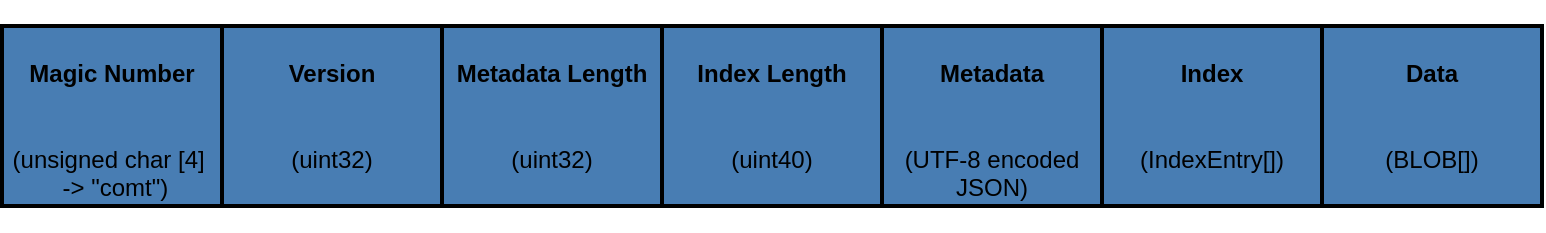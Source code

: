 <mxfile version="16.5.6" type="device"><diagram id="TtvW39ifRZENcg_RYZIU" name="Page-1"><mxGraphModel dx="1231" dy="495" grid="1" gridSize="10" guides="1" tooltips="1" connect="1" arrows="1" fold="1" page="1" pageScale="1" pageWidth="827" pageHeight="1169" math="0" shadow="0"><root><mxCell id="0"/><mxCell id="1" parent="0"/><mxCell id="6VU3xbYSgHqonKy77AXB-1" value="" style="rounded=0;whiteSpace=wrap;html=1;" vertex="1" parent="1"><mxGeometry x="60" y="80" width="700" height="60" as="geometry"/></mxCell><mxCell id="6VU3xbYSgHqonKy77AXB-2" value="&lt;b&gt;&lt;br&gt;Magic Number&lt;br&gt;&lt;br&gt;&lt;br&gt;&lt;/b&gt;(unsigned char [4]&amp;nbsp; &amp;nbsp;-&amp;gt; &quot;comt&quot;)&lt;b&gt;&lt;br&gt;&lt;/b&gt;" style="rounded=0;whiteSpace=wrap;html=1;fillColor=#487DB3;strokeWidth=2;shadow=0;sketch=0;glass=0;" vertex="1" parent="1"><mxGeometry x="50" y="50" width="110" height="90" as="geometry"/></mxCell><mxCell id="6VU3xbYSgHqonKy77AXB-3" value="&lt;b&gt;Version&lt;br&gt;&lt;br&gt;&lt;br&gt;&lt;/b&gt;(uint32)&lt;b&gt;&lt;br&gt;&lt;/b&gt;" style="rounded=0;whiteSpace=wrap;html=1;fillColor=#487DB3;strokeWidth=2;" vertex="1" parent="1"><mxGeometry x="160" y="50" width="110" height="90" as="geometry"/></mxCell><mxCell id="6VU3xbYSgHqonKy77AXB-4" value="&lt;b&gt;Metadata Length&lt;/b&gt;&lt;br&gt;&lt;br&gt;&lt;br&gt;(uint32)" style="rounded=0;whiteSpace=wrap;html=1;fillColor=#487DB3;strokeWidth=2;" vertex="1" parent="1"><mxGeometry x="270" y="50" width="110" height="90" as="geometry"/></mxCell><mxCell id="6VU3xbYSgHqonKy77AXB-5" value="&lt;b&gt;&lt;br&gt;&lt;br&gt;Index Length&lt;br&gt;&lt;/b&gt;&lt;br&gt;&lt;br&gt;(uint40)&lt;br&gt;&lt;br&gt;&lt;b&gt;&lt;br&gt;&lt;/b&gt;" style="rounded=0;whiteSpace=wrap;html=1;fillColor=#487DB3;strokeWidth=2;" vertex="1" parent="1"><mxGeometry x="380" y="50" width="110" height="90" as="geometry"/></mxCell><mxCell id="6VU3xbYSgHqonKy77AXB-6" value="&lt;b&gt;&lt;br&gt;&lt;br&gt;Index&lt;br&gt;&lt;br&gt;&lt;br&gt;&lt;/b&gt;(IndexEntry[])&lt;br&gt;&lt;br&gt;&lt;b&gt;&lt;br&gt;&lt;/b&gt;" style="rounded=0;whiteSpace=wrap;html=1;fillColor=#487DB3;strokeWidth=2;" vertex="1" parent="1"><mxGeometry x="600" y="50" width="110" height="90" as="geometry"/></mxCell><mxCell id="6VU3xbYSgHqonKy77AXB-24" value="&lt;b&gt;&lt;br&gt;&lt;br&gt;Data&lt;br&gt;&lt;br&gt;&lt;/b&gt;&lt;br&gt;(BLOB[])&lt;br&gt;&lt;br&gt;&lt;b&gt;&lt;br&gt;&lt;/b&gt;" style="rounded=0;whiteSpace=wrap;html=1;fillColor=#487DB3;strokeWidth=2;" vertex="1" parent="1"><mxGeometry x="710" y="50" width="110" height="90" as="geometry"/></mxCell><mxCell id="6VU3xbYSgHqonKy77AXB-25" value="&lt;b&gt;&lt;br&gt;Metadata&lt;br&gt;&lt;br&gt;&lt;/b&gt;&lt;br&gt;(UTF-8 encoded JSON)&lt;b&gt;&lt;br&gt;&lt;/b&gt;" style="rounded=0;whiteSpace=wrap;html=1;fillColor=#487DB3;strokeWidth=2;" vertex="1" parent="1"><mxGeometry x="490" y="50" width="110" height="90" as="geometry"/></mxCell></root></mxGraphModel></diagram></mxfile>